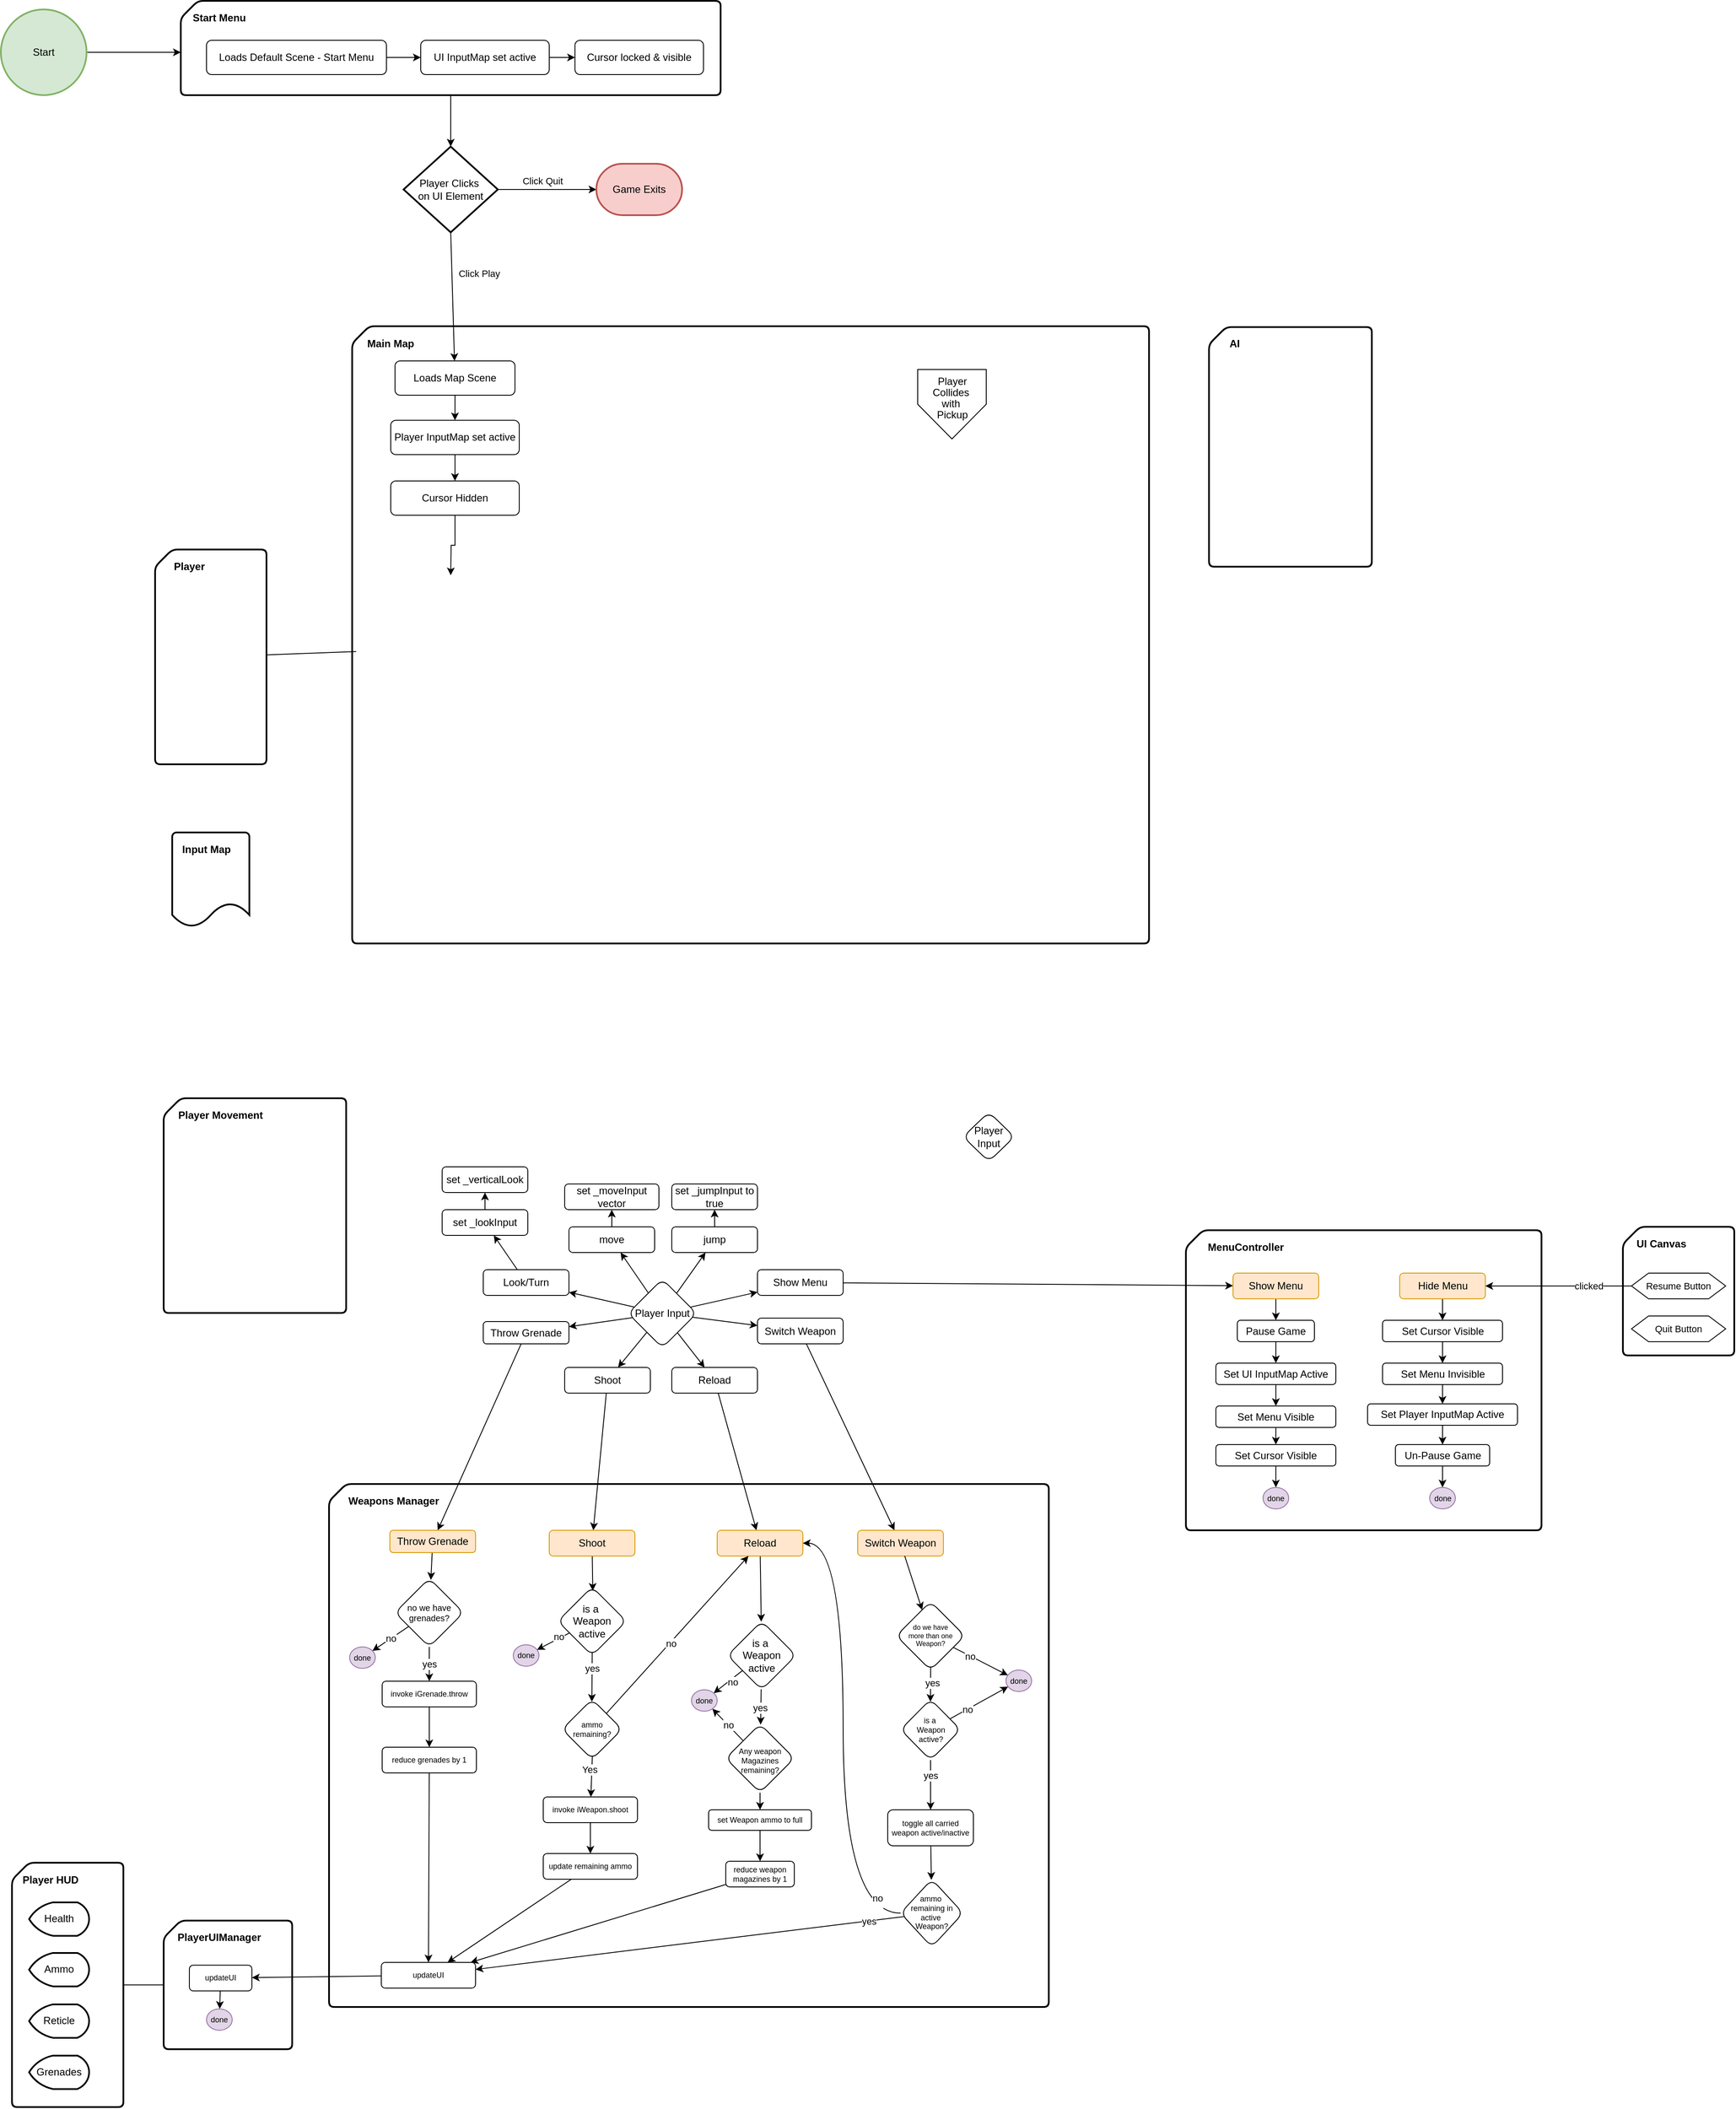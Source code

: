 <mxfile version="26.2.14">
  <diagram id="C5RBs43oDa-KdzZeNtuy" name="Page-1">
    <mxGraphModel dx="987" dy="662" grid="1" gridSize="10" guides="1" tooltips="1" connect="1" arrows="1" fold="1" page="1" pageScale="1" pageWidth="1654" pageHeight="1169" math="0" shadow="0">
      <root>
        <mxCell id="WIyWlLk6GJQsqaUBKTNV-0" />
        <mxCell id="WIyWlLk6GJQsqaUBKTNV-1" parent="WIyWlLk6GJQsqaUBKTNV-0" />
        <mxCell id="F7fUJA4CXwOD2tqX9iZF-243" value="" style="verticalLabelPosition=bottom;verticalAlign=top;html=1;shape=card;whiteSpace=wrap;size=20;arcSize=12;fontStyle=1;strokeWidth=2;rounded=1;shadow=0;" vertex="1" parent="WIyWlLk6GJQsqaUBKTNV-1">
          <mxGeometry x="1410" y="1484" width="415" height="350" as="geometry" />
        </mxCell>
        <mxCell id="F7fUJA4CXwOD2tqX9iZF-198" value="" style="verticalLabelPosition=bottom;verticalAlign=top;html=1;shape=card;whiteSpace=wrap;size=20;arcSize=12;fontStyle=1;strokeWidth=2;rounded=1;shadow=0;" vertex="1" parent="WIyWlLk6GJQsqaUBKTNV-1">
          <mxGeometry x="410" y="1780" width="840" height="610" as="geometry" />
        </mxCell>
        <mxCell id="F7fUJA4CXwOD2tqX9iZF-71" value="" style="strokeWidth=2;html=1;shape=mxgraph.flowchart.document2;whiteSpace=wrap;size=0.25;" vertex="1" parent="WIyWlLk6GJQsqaUBKTNV-1">
          <mxGeometry x="227" y="1020" width="90" height="110" as="geometry" />
        </mxCell>
        <mxCell id="F7fUJA4CXwOD2tqX9iZF-65" value="" style="verticalLabelPosition=bottom;verticalAlign=top;html=1;shape=card;whiteSpace=wrap;size=20;arcSize=12;fontStyle=1;strokeWidth=2;rounded=1;shadow=0;" vertex="1" parent="WIyWlLk6GJQsqaUBKTNV-1">
          <mxGeometry x="207" y="690" width="130" height="250.5" as="geometry" />
        </mxCell>
        <mxCell id="F7fUJA4CXwOD2tqX9iZF-63" value="" style="verticalLabelPosition=bottom;verticalAlign=top;html=1;shape=card;whiteSpace=wrap;size=20;arcSize=12;fontStyle=1;strokeWidth=2;rounded=1;shadow=0;" vertex="1" parent="WIyWlLk6GJQsqaUBKTNV-1">
          <mxGeometry x="237" y="50" width="630" height="110" as="geometry" />
        </mxCell>
        <mxCell id="F7fUJA4CXwOD2tqX9iZF-58" value="" style="verticalLabelPosition=bottom;verticalAlign=top;html=1;shape=card;whiteSpace=wrap;size=20;arcSize=12;fontStyle=1;strokeWidth=2;rounded=1;shadow=0;" vertex="1" parent="WIyWlLk6GJQsqaUBKTNV-1">
          <mxGeometry x="40" y="2221.69" width="130" height="285" as="geometry" />
        </mxCell>
        <mxCell id="F7fUJA4CXwOD2tqX9iZF-57" value="" style="verticalLabelPosition=bottom;verticalAlign=top;html=1;shape=card;whiteSpace=wrap;size=20;arcSize=12;strokeWidth=2;rounded=1;" vertex="1" parent="WIyWlLk6GJQsqaUBKTNV-1">
          <mxGeometry x="437" y="429.5" width="930" height="720" as="geometry" />
        </mxCell>
        <mxCell id="F7fUJA4CXwOD2tqX9iZF-1" style="rounded=0;orthogonalLoop=1;jettySize=auto;html=1;entryX=0;entryY=0;entryDx=0;entryDy=60;entryPerimeter=0;exitX=1;exitY=0.5;exitDx=0;exitDy=0;exitPerimeter=0;" edge="1" parent="WIyWlLk6GJQsqaUBKTNV-1" source="F7fUJA4CXwOD2tqX9iZF-0" target="F7fUJA4CXwOD2tqX9iZF-63">
          <mxGeometry relative="1" as="geometry">
            <mxPoint x="557" y="50" as="targetPoint" />
            <mxPoint x="127" y="110" as="sourcePoint" />
          </mxGeometry>
        </mxCell>
        <mxCell id="F7fUJA4CXwOD2tqX9iZF-0" value="Start" style="strokeWidth=2;html=1;shape=mxgraph.flowchart.start_2;whiteSpace=wrap;fillColor=#d5e8d4;strokeColor=#82b366;" vertex="1" parent="WIyWlLk6GJQsqaUBKTNV-1">
          <mxGeometry x="27" y="60" width="100" height="100" as="geometry" />
        </mxCell>
        <mxCell id="F7fUJA4CXwOD2tqX9iZF-7" style="rounded=0;orthogonalLoop=1;jettySize=auto;html=1;exitX=0.5;exitY=1;exitDx=0;exitDy=0;entryX=0.5;entryY=0;entryDx=0;entryDy=0;entryPerimeter=0;exitPerimeter=0;" edge="1" parent="WIyWlLk6GJQsqaUBKTNV-1" source="F7fUJA4CXwOD2tqX9iZF-63" target="F7fUJA4CXwOD2tqX9iZF-33">
          <mxGeometry relative="1" as="geometry">
            <mxPoint x="557" y="220" as="sourcePoint" />
          </mxGeometry>
        </mxCell>
        <mxCell id="F7fUJA4CXwOD2tqX9iZF-23" style="rounded=0;orthogonalLoop=1;jettySize=auto;html=1;exitX=1;exitY=0.5;exitDx=0;exitDy=0;exitPerimeter=0;" edge="1" parent="WIyWlLk6GJQsqaUBKTNV-1" source="F7fUJA4CXwOD2tqX9iZF-33" target="F7fUJA4CXwOD2tqX9iZF-9">
          <mxGeometry relative="1" as="geometry" />
        </mxCell>
        <mxCell id="F7fUJA4CXwOD2tqX9iZF-34" value="Click Quit" style="edgeLabel;html=1;align=center;verticalAlign=middle;resizable=0;points=[];" vertex="1" connectable="0" parent="F7fUJA4CXwOD2tqX9iZF-23">
          <mxGeometry x="-0.218" y="2" relative="1" as="geometry">
            <mxPoint x="7" y="-8" as="offset" />
          </mxGeometry>
        </mxCell>
        <mxCell id="F7fUJA4CXwOD2tqX9iZF-9" value="Game Exits" style="strokeWidth=2;html=1;shape=mxgraph.flowchart.terminator;whiteSpace=wrap;fillColor=#f8cecc;strokeColor=#b85450;" vertex="1" parent="WIyWlLk6GJQsqaUBKTNV-1">
          <mxGeometry x="722" y="240" width="100" height="60" as="geometry" />
        </mxCell>
        <mxCell id="F7fUJA4CXwOD2tqX9iZF-28" style="rounded=0;orthogonalLoop=1;jettySize=auto;html=1;" edge="1" parent="WIyWlLk6GJQsqaUBKTNV-1" source="F7fUJA4CXwOD2tqX9iZF-20" target="F7fUJA4CXwOD2tqX9iZF-21">
          <mxGeometry relative="1" as="geometry" />
        </mxCell>
        <mxCell id="F7fUJA4CXwOD2tqX9iZF-20" value="Loads Default Scene - Start Menu" style="rounded=1;whiteSpace=wrap;html=1;fontSize=12;glass=0;strokeWidth=1;shadow=0;" vertex="1" parent="WIyWlLk6GJQsqaUBKTNV-1">
          <mxGeometry x="267" y="96" width="210" height="40" as="geometry" />
        </mxCell>
        <mxCell id="F7fUJA4CXwOD2tqX9iZF-29" style="rounded=0;orthogonalLoop=1;jettySize=auto;html=1;" edge="1" parent="WIyWlLk6GJQsqaUBKTNV-1" source="F7fUJA4CXwOD2tqX9iZF-21" target="F7fUJA4CXwOD2tqX9iZF-22">
          <mxGeometry relative="1" as="geometry" />
        </mxCell>
        <mxCell id="F7fUJA4CXwOD2tqX9iZF-21" value="UI InputMap set active" style="rounded=1;whiteSpace=wrap;html=1;fontSize=12;glass=0;strokeWidth=1;shadow=0;" vertex="1" parent="WIyWlLk6GJQsqaUBKTNV-1">
          <mxGeometry x="517" y="96" width="150" height="40" as="geometry" />
        </mxCell>
        <mxCell id="F7fUJA4CXwOD2tqX9iZF-22" value="Cursor locked &amp;amp; visible" style="rounded=1;whiteSpace=wrap;html=1;fontSize=12;glass=0;strokeWidth=1;shadow=0;" vertex="1" parent="WIyWlLk6GJQsqaUBKTNV-1">
          <mxGeometry x="697" y="96" width="150" height="40" as="geometry" />
        </mxCell>
        <mxCell id="F7fUJA4CXwOD2tqX9iZF-27" style="rounded=0;orthogonalLoop=1;jettySize=auto;html=1;" edge="1" parent="WIyWlLk6GJQsqaUBKTNV-1" source="F7fUJA4CXwOD2tqX9iZF-24" target="F7fUJA4CXwOD2tqX9iZF-26">
          <mxGeometry relative="1" as="geometry" />
        </mxCell>
        <mxCell id="F7fUJA4CXwOD2tqX9iZF-24" value="Loads Map Scene" style="rounded=1;whiteSpace=wrap;html=1;fontSize=12;glass=0;strokeWidth=1;shadow=0;" vertex="1" parent="WIyWlLk6GJQsqaUBKTNV-1">
          <mxGeometry x="487" y="470" width="140" height="40" as="geometry" />
        </mxCell>
        <mxCell id="F7fUJA4CXwOD2tqX9iZF-30" style="edgeStyle=orthogonalEdgeStyle;rounded=0;orthogonalLoop=1;jettySize=auto;html=1;" edge="1" parent="WIyWlLk6GJQsqaUBKTNV-1" source="F7fUJA4CXwOD2tqX9iZF-26" target="F7fUJA4CXwOD2tqX9iZF-31">
          <mxGeometry relative="1" as="geometry">
            <mxPoint x="532" y="650" as="targetPoint" />
          </mxGeometry>
        </mxCell>
        <mxCell id="F7fUJA4CXwOD2tqX9iZF-26" value="Player InputMap set active" style="rounded=1;whiteSpace=wrap;html=1;fontSize=12;glass=0;strokeWidth=1;shadow=0;" vertex="1" parent="WIyWlLk6GJQsqaUBKTNV-1">
          <mxGeometry x="482" y="539.25" width="150" height="40" as="geometry" />
        </mxCell>
        <mxCell id="F7fUJA4CXwOD2tqX9iZF-76" value="" style="edgeStyle=orthogonalEdgeStyle;rounded=0;orthogonalLoop=1;jettySize=auto;html=1;" edge="1" parent="WIyWlLk6GJQsqaUBKTNV-1" source="F7fUJA4CXwOD2tqX9iZF-31">
          <mxGeometry relative="1" as="geometry">
            <mxPoint x="552.0" y="720" as="targetPoint" />
          </mxGeometry>
        </mxCell>
        <mxCell id="F7fUJA4CXwOD2tqX9iZF-31" value="Cursor Hidden" style="rounded=1;whiteSpace=wrap;html=1;fontSize=12;glass=0;strokeWidth=1;shadow=0;" vertex="1" parent="WIyWlLk6GJQsqaUBKTNV-1">
          <mxGeometry x="482" y="610" width="150" height="40" as="geometry" />
        </mxCell>
        <mxCell id="F7fUJA4CXwOD2tqX9iZF-36" style="rounded=0;orthogonalLoop=1;jettySize=auto;html=1;exitX=0.5;exitY=1;exitDx=0;exitDy=0;exitPerimeter=0;" edge="1" parent="WIyWlLk6GJQsqaUBKTNV-1" source="F7fUJA4CXwOD2tqX9iZF-33" target="F7fUJA4CXwOD2tqX9iZF-24">
          <mxGeometry relative="1" as="geometry" />
        </mxCell>
        <mxCell id="F7fUJA4CXwOD2tqX9iZF-37" value="Click Play" style="edgeLabel;html=1;align=center;verticalAlign=middle;resizable=0;points=[];" vertex="1" connectable="0" parent="F7fUJA4CXwOD2tqX9iZF-36">
          <mxGeometry x="-0.112" y="-1" relative="1" as="geometry">
            <mxPoint x="32" y="-19" as="offset" />
          </mxGeometry>
        </mxCell>
        <mxCell id="F7fUJA4CXwOD2tqX9iZF-33" value="&lt;div&gt;Player Clicks&amp;nbsp;&lt;/div&gt;&lt;div&gt;on UI Element&lt;/div&gt;" style="strokeWidth=2;html=1;shape=mxgraph.flowchart.decision;whiteSpace=wrap;" vertex="1" parent="WIyWlLk6GJQsqaUBKTNV-1">
          <mxGeometry x="497" y="220" width="110" height="100" as="geometry" />
        </mxCell>
        <mxCell id="F7fUJA4CXwOD2tqX9iZF-35" value="Start Menu" style="text;html=1;align=center;verticalAlign=middle;whiteSpace=wrap;rounded=0;fontStyle=1" vertex="1" parent="WIyWlLk6GJQsqaUBKTNV-1">
          <mxGeometry x="237" y="50" width="90" height="40" as="geometry" />
        </mxCell>
        <mxCell id="F7fUJA4CXwOD2tqX9iZF-39" value="Main Map" style="text;html=1;align=center;verticalAlign=middle;whiteSpace=wrap;rounded=0;fontStyle=1" vertex="1" parent="WIyWlLk6GJQsqaUBKTNV-1">
          <mxGeometry x="437" y="429.5" width="90" height="40" as="geometry" />
        </mxCell>
        <mxCell id="F7fUJA4CXwOD2tqX9iZF-48" value="Player&lt;div style=&quot;line-height: 110%;&quot;&gt;&lt;div&gt;Collides&amp;nbsp;&lt;/div&gt;&lt;div&gt;with&amp;nbsp;&lt;/div&gt;&lt;div&gt;Pickup&lt;/div&gt;&lt;/div&gt;" style="verticalLabelPosition=middle;verticalAlign=middle;html=1;shape=offPageConnector;rounded=0;size=0.5;align=center;horizontal=1;labelPosition=center;aspect=fixed;textShadow=0;spacingTop=-15;" vertex="1" parent="WIyWlLk6GJQsqaUBKTNV-1">
          <mxGeometry x="1097" y="480" width="80" height="81" as="geometry" />
        </mxCell>
        <mxCell id="F7fUJA4CXwOD2tqX9iZF-50" value="Player HUD" style="text;html=1;align=center;verticalAlign=middle;whiteSpace=wrap;rounded=0;fontStyle=1" vertex="1" parent="WIyWlLk6GJQsqaUBKTNV-1">
          <mxGeometry x="40" y="2221.69" width="90" height="40" as="geometry" />
        </mxCell>
        <mxCell id="F7fUJA4CXwOD2tqX9iZF-51" value="Health" style="strokeWidth=2;html=1;shape=mxgraph.flowchart.display;whiteSpace=wrap;" vertex="1" parent="WIyWlLk6GJQsqaUBKTNV-1">
          <mxGeometry x="60" y="2267.94" width="70" height="39" as="geometry" />
        </mxCell>
        <mxCell id="F7fUJA4CXwOD2tqX9iZF-52" value="Ammo" style="strokeWidth=2;html=1;shape=mxgraph.flowchart.display;whiteSpace=wrap;" vertex="1" parent="WIyWlLk6GJQsqaUBKTNV-1">
          <mxGeometry x="60" y="2326.94" width="70" height="39" as="geometry" />
        </mxCell>
        <mxCell id="F7fUJA4CXwOD2tqX9iZF-53" value="Reticle" style="strokeWidth=2;html=1;shape=mxgraph.flowchart.display;whiteSpace=wrap;" vertex="1" parent="WIyWlLk6GJQsqaUBKTNV-1">
          <mxGeometry x="60" y="2386.94" width="70" height="39" as="geometry" />
        </mxCell>
        <mxCell id="F7fUJA4CXwOD2tqX9iZF-55" value="Player" style="text;html=1;align=center;verticalAlign=middle;whiteSpace=wrap;rounded=0;fontStyle=1" vertex="1" parent="WIyWlLk6GJQsqaUBKTNV-1">
          <mxGeometry x="217" y="690" width="60" height="40" as="geometry" />
        </mxCell>
        <mxCell id="F7fUJA4CXwOD2tqX9iZF-66" style="rounded=0;orthogonalLoop=1;jettySize=auto;html=1;entryX=0.005;entryY=0.527;entryDx=0;entryDy=0;entryPerimeter=0;endArrow=none;startFill=0;" edge="1" parent="WIyWlLk6GJQsqaUBKTNV-1" source="F7fUJA4CXwOD2tqX9iZF-65" target="F7fUJA4CXwOD2tqX9iZF-57">
          <mxGeometry relative="1" as="geometry" />
        </mxCell>
        <mxCell id="F7fUJA4CXwOD2tqX9iZF-69" value="Input Map" style="text;html=1;align=center;verticalAlign=middle;whiteSpace=wrap;rounded=0;fontStyle=1" vertex="1" parent="WIyWlLk6GJQsqaUBKTNV-1">
          <mxGeometry x="237" y="1020" width="60" height="40" as="geometry" />
        </mxCell>
        <mxCell id="F7fUJA4CXwOD2tqX9iZF-72" value="" style="verticalLabelPosition=bottom;verticalAlign=top;html=1;shape=card;whiteSpace=wrap;size=20;arcSize=12;strokeWidth=2;rounded=1;" vertex="1" parent="WIyWlLk6GJQsqaUBKTNV-1">
          <mxGeometry x="1437" y="430.5" width="190" height="279.5" as="geometry" />
        </mxCell>
        <mxCell id="F7fUJA4CXwOD2tqX9iZF-73" value="AI" style="text;html=1;align=center;verticalAlign=middle;whiteSpace=wrap;rounded=0;fontStyle=1" vertex="1" parent="WIyWlLk6GJQsqaUBKTNV-1">
          <mxGeometry x="1437" y="430" width="60" height="40" as="geometry" />
        </mxCell>
        <mxCell id="F7fUJA4CXwOD2tqX9iZF-81" value="" style="rounded=0;orthogonalLoop=1;jettySize=auto;html=1;" edge="1" parent="WIyWlLk6GJQsqaUBKTNV-1" source="F7fUJA4CXwOD2tqX9iZF-83" target="F7fUJA4CXwOD2tqX9iZF-84">
          <mxGeometry relative="1" as="geometry" />
        </mxCell>
        <mxCell id="F7fUJA4CXwOD2tqX9iZF-82" value="" style="rounded=0;orthogonalLoop=1;jettySize=auto;html=1;" edge="1" parent="WIyWlLk6GJQsqaUBKTNV-1" source="F7fUJA4CXwOD2tqX9iZF-83" target="F7fUJA4CXwOD2tqX9iZF-85">
          <mxGeometry relative="1" as="geometry" />
        </mxCell>
        <mxCell id="F7fUJA4CXwOD2tqX9iZF-88" style="rounded=0;orthogonalLoop=1;jettySize=auto;html=1;" edge="1" parent="WIyWlLk6GJQsqaUBKTNV-1" source="F7fUJA4CXwOD2tqX9iZF-215" target="F7fUJA4CXwOD2tqX9iZF-87">
          <mxGeometry relative="1" as="geometry" />
        </mxCell>
        <mxCell id="F7fUJA4CXwOD2tqX9iZF-93" value="" style="rounded=0;orthogonalLoop=1;jettySize=auto;html=1;" edge="1" parent="WIyWlLk6GJQsqaUBKTNV-1" source="F7fUJA4CXwOD2tqX9iZF-216" target="F7fUJA4CXwOD2tqX9iZF-91">
          <mxGeometry relative="1" as="geometry" />
        </mxCell>
        <mxCell id="F7fUJA4CXwOD2tqX9iZF-94" style="rounded=0;orthogonalLoop=1;jettySize=auto;html=1;" edge="1" parent="WIyWlLk6GJQsqaUBKTNV-1" source="F7fUJA4CXwOD2tqX9iZF-217" target="F7fUJA4CXwOD2tqX9iZF-95">
          <mxGeometry relative="1" as="geometry">
            <mxPoint x="910" y="1760" as="targetPoint" />
          </mxGeometry>
        </mxCell>
        <mxCell id="F7fUJA4CXwOD2tqX9iZF-96" style="rounded=0;orthogonalLoop=1;jettySize=auto;html=1;" edge="1" parent="WIyWlLk6GJQsqaUBKTNV-1" source="F7fUJA4CXwOD2tqX9iZF-218" target="F7fUJA4CXwOD2tqX9iZF-97">
          <mxGeometry relative="1" as="geometry">
            <mxPoint x="990" y="1710" as="targetPoint" />
          </mxGeometry>
        </mxCell>
        <mxCell id="F7fUJA4CXwOD2tqX9iZF-99" value="" style="rounded=0;orthogonalLoop=1;jettySize=auto;html=1;" edge="1" parent="WIyWlLk6GJQsqaUBKTNV-1" source="F7fUJA4CXwOD2tqX9iZF-83" target="F7fUJA4CXwOD2tqX9iZF-98">
          <mxGeometry relative="1" as="geometry" />
        </mxCell>
        <mxCell id="F7fUJA4CXwOD2tqX9iZF-101" value="" style="rounded=0;orthogonalLoop=1;jettySize=auto;html=1;" edge="1" parent="WIyWlLk6GJQsqaUBKTNV-1" source="F7fUJA4CXwOD2tqX9iZF-83" target="F7fUJA4CXwOD2tqX9iZF-100">
          <mxGeometry relative="1" as="geometry" />
        </mxCell>
        <mxCell id="F7fUJA4CXwOD2tqX9iZF-219" style="edgeStyle=none;shape=connector;rounded=0;orthogonalLoop=1;jettySize=auto;html=1;strokeColor=default;align=center;verticalAlign=middle;fontFamily=Helvetica;fontSize=11;fontColor=default;labelBackgroundColor=default;endArrow=classic;" edge="1" parent="WIyWlLk6GJQsqaUBKTNV-1" source="F7fUJA4CXwOD2tqX9iZF-83" target="F7fUJA4CXwOD2tqX9iZF-218">
          <mxGeometry relative="1" as="geometry" />
        </mxCell>
        <mxCell id="F7fUJA4CXwOD2tqX9iZF-220" style="edgeStyle=none;shape=connector;rounded=0;orthogonalLoop=1;jettySize=auto;html=1;strokeColor=default;align=center;verticalAlign=middle;fontFamily=Helvetica;fontSize=11;fontColor=default;labelBackgroundColor=default;endArrow=classic;" edge="1" parent="WIyWlLk6GJQsqaUBKTNV-1" source="F7fUJA4CXwOD2tqX9iZF-83" target="F7fUJA4CXwOD2tqX9iZF-217">
          <mxGeometry relative="1" as="geometry" />
        </mxCell>
        <mxCell id="F7fUJA4CXwOD2tqX9iZF-221" style="edgeStyle=none;shape=connector;rounded=0;orthogonalLoop=1;jettySize=auto;html=1;strokeColor=default;align=center;verticalAlign=middle;fontFamily=Helvetica;fontSize=11;fontColor=default;labelBackgroundColor=default;endArrow=classic;" edge="1" parent="WIyWlLk6GJQsqaUBKTNV-1" source="F7fUJA4CXwOD2tqX9iZF-83" target="F7fUJA4CXwOD2tqX9iZF-216">
          <mxGeometry relative="1" as="geometry" />
        </mxCell>
        <mxCell id="F7fUJA4CXwOD2tqX9iZF-222" style="edgeStyle=none;shape=connector;rounded=0;orthogonalLoop=1;jettySize=auto;html=1;strokeColor=default;align=center;verticalAlign=middle;fontFamily=Helvetica;fontSize=11;fontColor=default;labelBackgroundColor=default;endArrow=classic;" edge="1" parent="WIyWlLk6GJQsqaUBKTNV-1" source="F7fUJA4CXwOD2tqX9iZF-83" target="F7fUJA4CXwOD2tqX9iZF-215">
          <mxGeometry relative="1" as="geometry" />
        </mxCell>
        <mxCell id="F7fUJA4CXwOD2tqX9iZF-83" value="Player Input" style="rhombus;whiteSpace=wrap;html=1;rounded=1;glass=0;strokeWidth=1;shadow=0;" vertex="1" parent="WIyWlLk6GJQsqaUBKTNV-1">
          <mxGeometry x="759" y="1541" width="80" height="80" as="geometry" />
        </mxCell>
        <mxCell id="F7fUJA4CXwOD2tqX9iZF-157" value="" style="edgeStyle=none;shape=connector;rounded=0;orthogonalLoop=1;jettySize=auto;html=1;strokeColor=default;align=center;verticalAlign=middle;fontFamily=Helvetica;fontSize=11;fontColor=default;labelBackgroundColor=default;endArrow=classic;" edge="1" parent="WIyWlLk6GJQsqaUBKTNV-1" source="F7fUJA4CXwOD2tqX9iZF-84" target="F7fUJA4CXwOD2tqX9iZF-156">
          <mxGeometry relative="1" as="geometry" />
        </mxCell>
        <mxCell id="F7fUJA4CXwOD2tqX9iZF-84" value="move" style="whiteSpace=wrap;html=1;rounded=1;glass=0;strokeWidth=1;shadow=0;" vertex="1" parent="WIyWlLk6GJQsqaUBKTNV-1">
          <mxGeometry x="690" y="1480" width="100" height="30" as="geometry" />
        </mxCell>
        <mxCell id="F7fUJA4CXwOD2tqX9iZF-160" value="" style="edgeStyle=none;shape=connector;rounded=0;orthogonalLoop=1;jettySize=auto;html=1;strokeColor=default;align=center;verticalAlign=middle;fontFamily=Helvetica;fontSize=11;fontColor=default;labelBackgroundColor=default;endArrow=classic;" edge="1" parent="WIyWlLk6GJQsqaUBKTNV-1" source="F7fUJA4CXwOD2tqX9iZF-85" target="F7fUJA4CXwOD2tqX9iZF-159">
          <mxGeometry relative="1" as="geometry" />
        </mxCell>
        <mxCell id="F7fUJA4CXwOD2tqX9iZF-85" value="jump" style="whiteSpace=wrap;html=1;rounded=1;glass=0;strokeWidth=1;shadow=0;" vertex="1" parent="WIyWlLk6GJQsqaUBKTNV-1">
          <mxGeometry x="810" y="1480" width="100" height="30" as="geometry" />
        </mxCell>
        <mxCell id="F7fUJA4CXwOD2tqX9iZF-87" value="Switch Weapon" style="whiteSpace=wrap;html=1;rounded=1;glass=0;strokeWidth=1;shadow=0;fillColor=#ffe6cc;strokeColor=#d79b00;" vertex="1" parent="WIyWlLk6GJQsqaUBKTNV-1">
          <mxGeometry x="1027" y="1834" width="100" height="30" as="geometry" />
        </mxCell>
        <mxCell id="F7fUJA4CXwOD2tqX9iZF-146" value="" style="edgeStyle=none;shape=connector;rounded=0;orthogonalLoop=1;jettySize=auto;html=1;strokeColor=default;align=center;verticalAlign=middle;fontFamily=Helvetica;fontSize=11;fontColor=default;labelBackgroundColor=default;endArrow=classic;" edge="1" parent="WIyWlLk6GJQsqaUBKTNV-1" source="F7fUJA4CXwOD2tqX9iZF-91" target="F7fUJA4CXwOD2tqX9iZF-147">
          <mxGeometry relative="1" as="geometry" />
        </mxCell>
        <mxCell id="F7fUJA4CXwOD2tqX9iZF-91" value="Reload" style="whiteSpace=wrap;html=1;rounded=1;glass=0;strokeWidth=1;shadow=0;fillColor=#ffe6cc;strokeColor=#d79b00;" vertex="1" parent="WIyWlLk6GJQsqaUBKTNV-1">
          <mxGeometry x="863" y="1834" width="100" height="30" as="geometry" />
        </mxCell>
        <mxCell id="F7fUJA4CXwOD2tqX9iZF-131" value="" style="edgeStyle=none;shape=connector;rounded=0;orthogonalLoop=1;jettySize=auto;html=1;strokeColor=default;align=center;verticalAlign=middle;fontFamily=Helvetica;fontSize=11;fontColor=default;labelBackgroundColor=default;endArrow=classic;entryX=0.51;entryY=0.057;entryDx=0;entryDy=0;entryPerimeter=0;" edge="1" parent="WIyWlLk6GJQsqaUBKTNV-1" source="F7fUJA4CXwOD2tqX9iZF-95" target="F7fUJA4CXwOD2tqX9iZF-132">
          <mxGeometry relative="1" as="geometry" />
        </mxCell>
        <mxCell id="F7fUJA4CXwOD2tqX9iZF-95" value="Shoot" style="whiteSpace=wrap;html=1;rounded=1;glass=0;strokeWidth=1;shadow=0;fillColor=#ffe6cc;strokeColor=#d79b00;" vertex="1" parent="WIyWlLk6GJQsqaUBKTNV-1">
          <mxGeometry x="667" y="1834" width="100" height="30" as="geometry" />
        </mxCell>
        <mxCell id="F7fUJA4CXwOD2tqX9iZF-208" style="edgeStyle=none;shape=connector;rounded=0;orthogonalLoop=1;jettySize=auto;html=1;strokeColor=default;align=center;verticalAlign=middle;fontFamily=Helvetica;fontSize=11;fontColor=default;labelBackgroundColor=default;endArrow=classic;" edge="1" parent="WIyWlLk6GJQsqaUBKTNV-1" source="F7fUJA4CXwOD2tqX9iZF-97" target="F7fUJA4CXwOD2tqX9iZF-205">
          <mxGeometry relative="1" as="geometry" />
        </mxCell>
        <mxCell id="F7fUJA4CXwOD2tqX9iZF-97" value="Throw Grenade" style="whiteSpace=wrap;html=1;rounded=1;glass=0;strokeWidth=1;shadow=0;fillColor=#ffe6cc;strokeColor=#d79b00;" vertex="1" parent="WIyWlLk6GJQsqaUBKTNV-1">
          <mxGeometry x="481" y="1834" width="100" height="26" as="geometry" />
        </mxCell>
        <mxCell id="F7fUJA4CXwOD2tqX9iZF-163" value="" style="edgeStyle=none;shape=connector;rounded=0;orthogonalLoop=1;jettySize=auto;html=1;strokeColor=default;align=center;verticalAlign=middle;fontFamily=Helvetica;fontSize=11;fontColor=default;labelBackgroundColor=default;endArrow=classic;" edge="1" parent="WIyWlLk6GJQsqaUBKTNV-1" source="F7fUJA4CXwOD2tqX9iZF-98" target="F7fUJA4CXwOD2tqX9iZF-162">
          <mxGeometry relative="1" as="geometry" />
        </mxCell>
        <mxCell id="F7fUJA4CXwOD2tqX9iZF-98" value="Look/Turn" style="whiteSpace=wrap;html=1;rounded=1;glass=0;strokeWidth=1;shadow=0;" vertex="1" parent="WIyWlLk6GJQsqaUBKTNV-1">
          <mxGeometry x="590" y="1530" width="100" height="30" as="geometry" />
        </mxCell>
        <mxCell id="F7fUJA4CXwOD2tqX9iZF-106" value="" style="edgeStyle=none;shape=connector;rounded=0;orthogonalLoop=1;jettySize=auto;html=1;strokeColor=default;align=center;verticalAlign=middle;fontFamily=Helvetica;fontSize=11;fontColor=default;labelBackgroundColor=default;endArrow=classic;" edge="1" parent="WIyWlLk6GJQsqaUBKTNV-1" source="F7fUJA4CXwOD2tqX9iZF-250" target="F7fUJA4CXwOD2tqX9iZF-105">
          <mxGeometry relative="1" as="geometry" />
        </mxCell>
        <mxCell id="F7fUJA4CXwOD2tqX9iZF-259" style="edgeStyle=none;shape=connector;rounded=0;orthogonalLoop=1;jettySize=auto;html=1;strokeColor=default;align=center;verticalAlign=middle;fontFamily=Helvetica;fontSize=11;fontColor=default;labelBackgroundColor=default;endArrow=classic;" edge="1" parent="WIyWlLk6GJQsqaUBKTNV-1" source="F7fUJA4CXwOD2tqX9iZF-100" target="F7fUJA4CXwOD2tqX9iZF-250">
          <mxGeometry relative="1" as="geometry">
            <mxPoint x="1180" y="1530" as="targetPoint" />
          </mxGeometry>
        </mxCell>
        <mxCell id="F7fUJA4CXwOD2tqX9iZF-100" value="Show Menu" style="whiteSpace=wrap;html=1;rounded=1;glass=0;strokeWidth=1;shadow=0;" vertex="1" parent="WIyWlLk6GJQsqaUBKTNV-1">
          <mxGeometry x="910" y="1530" width="100" height="30" as="geometry" />
        </mxCell>
        <mxCell id="F7fUJA4CXwOD2tqX9iZF-108" value="" style="edgeStyle=none;shape=connector;rounded=0;orthogonalLoop=1;jettySize=auto;html=1;strokeColor=default;align=center;verticalAlign=middle;fontFamily=Helvetica;fontSize=11;fontColor=default;labelBackgroundColor=default;endArrow=classic;" edge="1" parent="WIyWlLk6GJQsqaUBKTNV-1" source="F7fUJA4CXwOD2tqX9iZF-105" target="F7fUJA4CXwOD2tqX9iZF-107">
          <mxGeometry relative="1" as="geometry" />
        </mxCell>
        <mxCell id="F7fUJA4CXwOD2tqX9iZF-105" value="Pause Game" style="whiteSpace=wrap;html=1;rounded=1;glass=0;strokeWidth=1;shadow=0;" vertex="1" parent="WIyWlLk6GJQsqaUBKTNV-1">
          <mxGeometry x="1470" y="1589" width="90" height="25" as="geometry" />
        </mxCell>
        <mxCell id="F7fUJA4CXwOD2tqX9iZF-107" value="Set UI InputMap Active" style="whiteSpace=wrap;html=1;rounded=1;glass=0;strokeWidth=1;shadow=0;" vertex="1" parent="WIyWlLk6GJQsqaUBKTNV-1">
          <mxGeometry x="1445" y="1639" width="140" height="25" as="geometry" />
        </mxCell>
        <mxCell id="F7fUJA4CXwOD2tqX9iZF-112" value="" style="edgeStyle=none;shape=connector;rounded=0;orthogonalLoop=1;jettySize=auto;html=1;strokeColor=default;align=center;verticalAlign=middle;fontFamily=Helvetica;fontSize=11;fontColor=default;labelBackgroundColor=default;endArrow=classic;" edge="1" parent="WIyWlLk6GJQsqaUBKTNV-1" source="F7fUJA4CXwOD2tqX9iZF-109" target="F7fUJA4CXwOD2tqX9iZF-111">
          <mxGeometry relative="1" as="geometry" />
        </mxCell>
        <mxCell id="F7fUJA4CXwOD2tqX9iZF-109" value="Set Menu Visible" style="whiteSpace=wrap;html=1;rounded=1;glass=0;strokeWidth=1;shadow=0;" vertex="1" parent="WIyWlLk6GJQsqaUBKTNV-1">
          <mxGeometry x="1445" y="1689" width="140" height="25" as="geometry" />
        </mxCell>
        <mxCell id="F7fUJA4CXwOD2tqX9iZF-255" style="edgeStyle=none;shape=connector;rounded=0;orthogonalLoop=1;jettySize=auto;html=1;strokeColor=default;align=center;verticalAlign=middle;fontFamily=Helvetica;fontSize=11;fontColor=default;labelBackgroundColor=default;endArrow=classic;" edge="1" parent="WIyWlLk6GJQsqaUBKTNV-1" source="F7fUJA4CXwOD2tqX9iZF-111" target="F7fUJA4CXwOD2tqX9iZF-254">
          <mxGeometry relative="1" as="geometry" />
        </mxCell>
        <mxCell id="F7fUJA4CXwOD2tqX9iZF-111" value="Set Cursor Visible" style="whiteSpace=wrap;html=1;rounded=1;glass=0;strokeWidth=1;shadow=0;" vertex="1" parent="WIyWlLk6GJQsqaUBKTNV-1">
          <mxGeometry x="1445" y="1734" width="140" height="25" as="geometry" />
        </mxCell>
        <mxCell id="F7fUJA4CXwOD2tqX9iZF-113" value="Player Input" style="rhombus;whiteSpace=wrap;html=1;rounded=1;glass=0;strokeWidth=1;shadow=0;" vertex="1" parent="WIyWlLk6GJQsqaUBKTNV-1">
          <mxGeometry x="1150" y="1346.25" width="60" height="57.5" as="geometry" />
        </mxCell>
        <mxCell id="F7fUJA4CXwOD2tqX9iZF-197" style="edgeStyle=none;shape=connector;rounded=0;orthogonalLoop=1;jettySize=auto;html=1;strokeColor=default;align=center;verticalAlign=middle;fontFamily=Helvetica;fontSize=11;fontColor=default;labelBackgroundColor=default;endArrow=classic;" edge="1" parent="WIyWlLk6GJQsqaUBKTNV-1" source="F7fUJA4CXwOD2tqX9iZF-120" target="F7fUJA4CXwOD2tqX9iZF-196">
          <mxGeometry relative="1" as="geometry" />
        </mxCell>
        <mxCell id="F7fUJA4CXwOD2tqX9iZF-120" value="Un-Pause Game" style="whiteSpace=wrap;html=1;rounded=1;glass=0;strokeWidth=1;shadow=0;" vertex="1" parent="WIyWlLk6GJQsqaUBKTNV-1">
          <mxGeometry x="1654.5" y="1734" width="110" height="25" as="geometry" />
        </mxCell>
        <mxCell id="F7fUJA4CXwOD2tqX9iZF-126" style="edgeStyle=none;shape=connector;rounded=0;orthogonalLoop=1;jettySize=auto;html=1;strokeColor=default;align=center;verticalAlign=middle;fontFamily=Helvetica;fontSize=11;fontColor=default;labelBackgroundColor=default;endArrow=classic;" edge="1" parent="WIyWlLk6GJQsqaUBKTNV-1" source="F7fUJA4CXwOD2tqX9iZF-121" target="F7fUJA4CXwOD2tqX9iZF-120">
          <mxGeometry relative="1" as="geometry" />
        </mxCell>
        <mxCell id="F7fUJA4CXwOD2tqX9iZF-121" value="Set Player InputMap Active" style="whiteSpace=wrap;html=1;rounded=1;glass=0;strokeWidth=1;shadow=0;" vertex="1" parent="WIyWlLk6GJQsqaUBKTNV-1">
          <mxGeometry x="1622" y="1686.5" width="175" height="25" as="geometry" />
        </mxCell>
        <mxCell id="F7fUJA4CXwOD2tqX9iZF-122" value="Set Menu Invisible" style="whiteSpace=wrap;html=1;rounded=1;glass=0;strokeWidth=1;shadow=0;" vertex="1" parent="WIyWlLk6GJQsqaUBKTNV-1">
          <mxGeometry x="1639.5" y="1639" width="140" height="25" as="geometry" />
        </mxCell>
        <mxCell id="F7fUJA4CXwOD2tqX9iZF-124" style="edgeStyle=none;shape=connector;rounded=0;orthogonalLoop=1;jettySize=auto;html=1;entryX=0.5;entryY=0;entryDx=0;entryDy=0;strokeColor=default;align=center;verticalAlign=middle;fontFamily=Helvetica;fontSize=11;fontColor=default;labelBackgroundColor=default;endArrow=classic;" edge="1" parent="WIyWlLk6GJQsqaUBKTNV-1" source="F7fUJA4CXwOD2tqX9iZF-123" target="F7fUJA4CXwOD2tqX9iZF-122">
          <mxGeometry relative="1" as="geometry" />
        </mxCell>
        <mxCell id="F7fUJA4CXwOD2tqX9iZF-123" value="Set Cursor Visible" style="whiteSpace=wrap;html=1;rounded=1;glass=0;strokeWidth=1;shadow=0;" vertex="1" parent="WIyWlLk6GJQsqaUBKTNV-1">
          <mxGeometry x="1639.5" y="1589" width="140" height="25" as="geometry" />
        </mxCell>
        <mxCell id="F7fUJA4CXwOD2tqX9iZF-125" style="edgeStyle=none;shape=connector;rounded=0;orthogonalLoop=1;jettySize=auto;html=1;strokeColor=default;align=center;verticalAlign=middle;fontFamily=Helvetica;fontSize=11;fontColor=default;labelBackgroundColor=default;endArrow=classic;" edge="1" parent="WIyWlLk6GJQsqaUBKTNV-1" source="F7fUJA4CXwOD2tqX9iZF-122" target="F7fUJA4CXwOD2tqX9iZF-121">
          <mxGeometry relative="1" as="geometry" />
        </mxCell>
        <mxCell id="F7fUJA4CXwOD2tqX9iZF-133" value="" style="edgeStyle=none;shape=connector;rounded=0;orthogonalLoop=1;jettySize=auto;html=1;strokeColor=default;align=center;verticalAlign=middle;fontFamily=Helvetica;fontSize=11;fontColor=default;labelBackgroundColor=default;endArrow=classic;exitX=0.505;exitY=0.934;exitDx=0;exitDy=0;exitPerimeter=0;" edge="1" parent="WIyWlLk6GJQsqaUBKTNV-1" source="F7fUJA4CXwOD2tqX9iZF-136" target="F7fUJA4CXwOD2tqX9iZF-130">
          <mxGeometry relative="1" as="geometry" />
        </mxCell>
        <mxCell id="F7fUJA4CXwOD2tqX9iZF-134" value="Yes" style="edgeLabel;html=1;align=center;verticalAlign=middle;resizable=0;points=[];fontFamily=Helvetica;fontSize=11;fontColor=default;labelBackgroundColor=default;" vertex="1" connectable="0" parent="F7fUJA4CXwOD2tqX9iZF-133">
          <mxGeometry x="-0.34" y="-3" relative="1" as="geometry">
            <mxPoint as="offset" />
          </mxGeometry>
        </mxCell>
        <mxCell id="F7fUJA4CXwOD2tqX9iZF-186" style="shape=connector;rounded=0;orthogonalLoop=1;jettySize=auto;html=1;strokeColor=default;align=center;verticalAlign=middle;fontFamily=Helvetica;fontSize=11;fontColor=default;labelBackgroundColor=default;endArrow=classic;" edge="1" parent="WIyWlLk6GJQsqaUBKTNV-1" source="F7fUJA4CXwOD2tqX9iZF-203" target="F7fUJA4CXwOD2tqX9iZF-238">
          <mxGeometry relative="1" as="geometry" />
        </mxCell>
        <mxCell id="F7fUJA4CXwOD2tqX9iZF-204" value="" style="edgeStyle=none;shape=connector;rounded=0;orthogonalLoop=1;jettySize=auto;html=1;strokeColor=default;align=center;verticalAlign=middle;fontFamily=Helvetica;fontSize=11;fontColor=default;labelBackgroundColor=default;endArrow=classic;" edge="1" parent="WIyWlLk6GJQsqaUBKTNV-1" source="F7fUJA4CXwOD2tqX9iZF-130" target="F7fUJA4CXwOD2tqX9iZF-203">
          <mxGeometry relative="1" as="geometry" />
        </mxCell>
        <mxCell id="F7fUJA4CXwOD2tqX9iZF-130" value="invoke iWeapon.shoot" style="whiteSpace=wrap;html=1;rounded=1;glass=0;strokeWidth=1;shadow=0;fontSize=9;" vertex="1" parent="WIyWlLk6GJQsqaUBKTNV-1">
          <mxGeometry x="660" y="2145.06" width="110" height="30" as="geometry" />
        </mxCell>
        <mxCell id="F7fUJA4CXwOD2tqX9iZF-137" value="" style="edgeStyle=none;shape=connector;rounded=0;orthogonalLoop=1;jettySize=auto;html=1;strokeColor=default;align=center;verticalAlign=middle;fontFamily=Helvetica;fontSize=11;fontColor=default;labelBackgroundColor=default;endArrow=classic;exitX=0.502;exitY=0.95;exitDx=0;exitDy=0;exitPerimeter=0;entryX=0.496;entryY=0.042;entryDx=0;entryDy=0;entryPerimeter=0;" edge="1" parent="WIyWlLk6GJQsqaUBKTNV-1" source="F7fUJA4CXwOD2tqX9iZF-132" target="F7fUJA4CXwOD2tqX9iZF-136">
          <mxGeometry relative="1" as="geometry" />
        </mxCell>
        <mxCell id="F7fUJA4CXwOD2tqX9iZF-142" value="yes" style="edgeLabel;html=1;align=center;verticalAlign=middle;resizable=0;points=[];fontFamily=Helvetica;fontSize=11;fontColor=default;labelBackgroundColor=default;" vertex="1" connectable="0" parent="F7fUJA4CXwOD2tqX9iZF-137">
          <mxGeometry x="-0.348" relative="1" as="geometry">
            <mxPoint as="offset" />
          </mxGeometry>
        </mxCell>
        <mxCell id="F7fUJA4CXwOD2tqX9iZF-132" value="&lt;div&gt;is a&amp;nbsp;&lt;/div&gt;&lt;div&gt;Weapon active&lt;/div&gt;" style="rhombus;whiteSpace=wrap;html=1;rounded=1;glass=0;strokeWidth=1;shadow=0;spacingTop=0;" vertex="1" parent="WIyWlLk6GJQsqaUBKTNV-1">
          <mxGeometry x="677" y="1900" width="80" height="80" as="geometry" />
        </mxCell>
        <mxCell id="F7fUJA4CXwOD2tqX9iZF-139" value="" style="shape=connector;rounded=0;orthogonalLoop=1;jettySize=auto;html=1;strokeColor=default;align=center;verticalAlign=middle;fontFamily=Helvetica;fontSize=11;fontColor=default;labelBackgroundColor=default;endArrow=classic;" edge="1" parent="WIyWlLk6GJQsqaUBKTNV-1" source="F7fUJA4CXwOD2tqX9iZF-136" target="F7fUJA4CXwOD2tqX9iZF-91">
          <mxGeometry relative="1" as="geometry">
            <mxPoint x="597" y="2174" as="sourcePoint" />
            <mxPoint x="447" y="2214" as="targetPoint" />
          </mxGeometry>
        </mxCell>
        <mxCell id="F7fUJA4CXwOD2tqX9iZF-140" value="no" style="edgeLabel;html=1;align=center;verticalAlign=middle;resizable=0;points=[];fontFamily=Helvetica;fontSize=11;fontColor=default;labelBackgroundColor=default;" vertex="1" connectable="0" parent="F7fUJA4CXwOD2tqX9iZF-139">
          <mxGeometry x="-0.103" y="-1" relative="1" as="geometry">
            <mxPoint as="offset" />
          </mxGeometry>
        </mxCell>
        <mxCell id="F7fUJA4CXwOD2tqX9iZF-136" value="ammo remaining?" style="rhombus;whiteSpace=wrap;html=1;rounded=1;glass=0;strokeWidth=1;shadow=0;spacingTop=0;fontSize=9;" vertex="1" parent="WIyWlLk6GJQsqaUBKTNV-1">
          <mxGeometry x="682" y="2031.06" width="70" height="70" as="geometry" />
        </mxCell>
        <mxCell id="F7fUJA4CXwOD2tqX9iZF-152" value="" style="edgeStyle=none;shape=connector;rounded=0;orthogonalLoop=1;jettySize=auto;html=1;strokeColor=default;align=center;verticalAlign=middle;fontFamily=Helvetica;fontSize=11;fontColor=default;labelBackgroundColor=default;endArrow=classic;" edge="1" parent="WIyWlLk6GJQsqaUBKTNV-1" source="F7fUJA4CXwOD2tqX9iZF-145" target="F7fUJA4CXwOD2tqX9iZF-151">
          <mxGeometry relative="1" as="geometry" />
        </mxCell>
        <mxCell id="F7fUJA4CXwOD2tqX9iZF-247" value="no" style="edgeStyle=none;shape=connector;rounded=0;orthogonalLoop=1;jettySize=auto;html=1;strokeColor=default;align=center;verticalAlign=middle;fontFamily=Helvetica;fontSize=11;fontColor=default;labelBackgroundColor=default;endArrow=classic;" edge="1" parent="WIyWlLk6GJQsqaUBKTNV-1" source="F7fUJA4CXwOD2tqX9iZF-145" target="F7fUJA4CXwOD2tqX9iZF-181">
          <mxGeometry x="-0.012" relative="1" as="geometry">
            <mxPoint as="offset" />
          </mxGeometry>
        </mxCell>
        <mxCell id="F7fUJA4CXwOD2tqX9iZF-145" value="Any weapon Magazines remaining?" style="rhombus;whiteSpace=wrap;html=1;rounded=1;glass=0;strokeWidth=1;shadow=0;fontSize=9;spacingTop=6;" vertex="1" parent="WIyWlLk6GJQsqaUBKTNV-1">
          <mxGeometry x="873" y="2059.94" width="80" height="80" as="geometry" />
        </mxCell>
        <mxCell id="F7fUJA4CXwOD2tqX9iZF-200" style="shape=connector;rounded=0;orthogonalLoop=1;jettySize=auto;html=1;strokeColor=default;align=center;verticalAlign=middle;fontFamily=Helvetica;fontSize=11;fontColor=default;labelBackgroundColor=default;endArrow=classic;" edge="1" parent="WIyWlLk6GJQsqaUBKTNV-1" source="F7fUJA4CXwOD2tqX9iZF-147" target="F7fUJA4CXwOD2tqX9iZF-181">
          <mxGeometry relative="1" as="geometry" />
        </mxCell>
        <mxCell id="F7fUJA4CXwOD2tqX9iZF-201" value="no" style="edgeLabel;html=1;align=center;verticalAlign=middle;resizable=0;points=[];fontFamily=Helvetica;fontSize=11;fontColor=default;labelBackgroundColor=default;" vertex="1" connectable="0" parent="F7fUJA4CXwOD2tqX9iZF-200">
          <mxGeometry x="-0.565" y="2" relative="1" as="geometry">
            <mxPoint x="21" y="-13" as="offset" />
          </mxGeometry>
        </mxCell>
        <mxCell id="F7fUJA4CXwOD2tqX9iZF-246" value="no" style="edgeLabel;html=1;align=center;verticalAlign=middle;resizable=0;points=[];fontFamily=Helvetica;fontSize=11;fontColor=default;labelBackgroundColor=default;" vertex="1" connectable="0" parent="F7fUJA4CXwOD2tqX9iZF-200">
          <mxGeometry x="-0.215" y="3" relative="1" as="geometry">
            <mxPoint as="offset" />
          </mxGeometry>
        </mxCell>
        <mxCell id="F7fUJA4CXwOD2tqX9iZF-147" value="&lt;div&gt;is a&amp;nbsp;&lt;/div&gt;&lt;div&gt;Weapon active&lt;/div&gt;" style="rhombus;whiteSpace=wrap;html=1;rounded=1;glass=0;strokeWidth=1;shadow=0;spacingTop=0;" vertex="1" parent="WIyWlLk6GJQsqaUBKTNV-1">
          <mxGeometry x="875" y="1940" width="80" height="80" as="geometry" />
        </mxCell>
        <mxCell id="F7fUJA4CXwOD2tqX9iZF-148" style="edgeStyle=none;shape=connector;rounded=0;orthogonalLoop=1;jettySize=auto;html=1;strokeColor=default;align=center;verticalAlign=middle;fontFamily=Helvetica;fontSize=11;fontColor=default;labelBackgroundColor=default;endArrow=classic;" edge="1" parent="WIyWlLk6GJQsqaUBKTNV-1" source="F7fUJA4CXwOD2tqX9iZF-147" target="F7fUJA4CXwOD2tqX9iZF-145">
          <mxGeometry relative="1" as="geometry">
            <mxPoint x="933" y="2243.94" as="targetPoint" />
          </mxGeometry>
        </mxCell>
        <mxCell id="F7fUJA4CXwOD2tqX9iZF-149" value="yes" style="edgeLabel;html=1;align=center;verticalAlign=middle;resizable=0;points=[];fontFamily=Helvetica;fontSize=11;fontColor=default;labelBackgroundColor=default;" vertex="1" connectable="0" parent="F7fUJA4CXwOD2tqX9iZF-148">
          <mxGeometry x="0.458" relative="1" as="geometry">
            <mxPoint x="-1" y="-9" as="offset" />
          </mxGeometry>
        </mxCell>
        <mxCell id="F7fUJA4CXwOD2tqX9iZF-154" value="" style="edgeStyle=none;shape=connector;rounded=0;orthogonalLoop=1;jettySize=auto;html=1;strokeColor=default;align=center;verticalAlign=middle;fontFamily=Helvetica;fontSize=11;fontColor=default;labelBackgroundColor=default;endArrow=classic;" edge="1" parent="WIyWlLk6GJQsqaUBKTNV-1" source="F7fUJA4CXwOD2tqX9iZF-151" target="F7fUJA4CXwOD2tqX9iZF-153">
          <mxGeometry relative="1" as="geometry" />
        </mxCell>
        <mxCell id="F7fUJA4CXwOD2tqX9iZF-151" value="set Weapon ammo to full" style="whiteSpace=wrap;html=1;fontSize=9;rounded=1;glass=0;strokeWidth=1;shadow=0;spacingTop=0;" vertex="1" parent="WIyWlLk6GJQsqaUBKTNV-1">
          <mxGeometry x="853" y="2159.94" width="120" height="24" as="geometry" />
        </mxCell>
        <mxCell id="F7fUJA4CXwOD2tqX9iZF-182" value="" style="shape=connector;rounded=0;orthogonalLoop=1;jettySize=auto;html=1;strokeColor=default;align=center;verticalAlign=middle;fontFamily=Helvetica;fontSize=11;fontColor=default;labelBackgroundColor=default;endArrow=classic;" edge="1" parent="WIyWlLk6GJQsqaUBKTNV-1" source="F7fUJA4CXwOD2tqX9iZF-153" target="F7fUJA4CXwOD2tqX9iZF-238">
          <mxGeometry relative="1" as="geometry" />
        </mxCell>
        <mxCell id="F7fUJA4CXwOD2tqX9iZF-153" value="reduce weapon magazines by 1" style="whiteSpace=wrap;html=1;fontSize=9;rounded=1;glass=0;strokeWidth=1;shadow=0;spacingTop=0;" vertex="1" parent="WIyWlLk6GJQsqaUBKTNV-1">
          <mxGeometry x="873" y="2219.94" width="80" height="30" as="geometry" />
        </mxCell>
        <mxCell id="F7fUJA4CXwOD2tqX9iZF-156" value="set _moveInput vector" style="whiteSpace=wrap;html=1;rounded=1;glass=0;strokeWidth=1;shadow=0;" vertex="1" parent="WIyWlLk6GJQsqaUBKTNV-1">
          <mxGeometry x="685" y="1430" width="110" height="30" as="geometry" />
        </mxCell>
        <mxCell id="F7fUJA4CXwOD2tqX9iZF-159" value="set _jumpInput to true" style="whiteSpace=wrap;html=1;rounded=1;glass=0;strokeWidth=1;shadow=0;" vertex="1" parent="WIyWlLk6GJQsqaUBKTNV-1">
          <mxGeometry x="810" y="1430" width="100" height="30" as="geometry" />
        </mxCell>
        <mxCell id="F7fUJA4CXwOD2tqX9iZF-166" value="" style="edgeStyle=none;shape=connector;rounded=0;orthogonalLoop=1;jettySize=auto;html=1;strokeColor=default;align=center;verticalAlign=middle;fontFamily=Helvetica;fontSize=11;fontColor=default;labelBackgroundColor=default;endArrow=classic;" edge="1" parent="WIyWlLk6GJQsqaUBKTNV-1" source="F7fUJA4CXwOD2tqX9iZF-162" target="F7fUJA4CXwOD2tqX9iZF-165">
          <mxGeometry relative="1" as="geometry" />
        </mxCell>
        <mxCell id="F7fUJA4CXwOD2tqX9iZF-162" value="set _lookInput" style="whiteSpace=wrap;html=1;rounded=1;glass=0;strokeWidth=1;shadow=0;" vertex="1" parent="WIyWlLk6GJQsqaUBKTNV-1">
          <mxGeometry x="542" y="1460" width="100" height="30" as="geometry" />
        </mxCell>
        <mxCell id="F7fUJA4CXwOD2tqX9iZF-165" value="set _verticalLook" style="whiteSpace=wrap;html=1;rounded=1;glass=0;strokeWidth=1;shadow=0;" vertex="1" parent="WIyWlLk6GJQsqaUBKTNV-1">
          <mxGeometry x="542" y="1410" width="100" height="30" as="geometry" />
        </mxCell>
        <mxCell id="F7fUJA4CXwOD2tqX9iZF-175" value="" style="edgeStyle=none;shape=connector;rounded=0;orthogonalLoop=1;jettySize=auto;html=1;strokeColor=default;align=center;verticalAlign=middle;fontFamily=Helvetica;fontSize=11;fontColor=default;labelBackgroundColor=default;endArrow=classic;" edge="1" parent="WIyWlLk6GJQsqaUBKTNV-1" source="F7fUJA4CXwOD2tqX9iZF-167" target="F7fUJA4CXwOD2tqX9iZF-176">
          <mxGeometry relative="1" as="geometry">
            <mxPoint x="1112" y="2211.06" as="targetPoint" />
          </mxGeometry>
        </mxCell>
        <mxCell id="F7fUJA4CXwOD2tqX9iZF-180" value="yes" style="edgeLabel;html=1;align=center;verticalAlign=middle;resizable=0;points=[];fontFamily=Helvetica;fontSize=11;fontColor=default;labelBackgroundColor=default;" vertex="1" connectable="0" parent="F7fUJA4CXwOD2tqX9iZF-175">
          <mxGeometry x="-0.403" relative="1" as="geometry">
            <mxPoint as="offset" />
          </mxGeometry>
        </mxCell>
        <mxCell id="F7fUJA4CXwOD2tqX9iZF-167" value="&lt;div&gt;is a&amp;nbsp;&lt;/div&gt;&lt;div&gt;Weapon active?&lt;/div&gt;" style="rhombus;whiteSpace=wrap;html=1;rounded=1;glass=0;strokeWidth=1;shadow=0;spacingTop=0;fontSize=9;spacingLeft=7;spacingRight=6;" vertex="1" parent="WIyWlLk6GJQsqaUBKTNV-1">
          <mxGeometry x="1077" y="2031.06" width="70" height="70.94" as="geometry" />
        </mxCell>
        <mxCell id="F7fUJA4CXwOD2tqX9iZF-168" value="do we have more than one Weapon?" style="rhombus;whiteSpace=wrap;html=1;rounded=1;glass=0;strokeWidth=1;shadow=0;spacingTop=0;fontSize=8;verticalAlign=middle;spacingRight=9;spacingLeft=9;" vertex="1" parent="WIyWlLk6GJQsqaUBKTNV-1">
          <mxGeometry x="1072" y="1917.06" width="80" height="80" as="geometry" />
        </mxCell>
        <mxCell id="F7fUJA4CXwOD2tqX9iZF-169" style="edgeStyle=none;shape=connector;rounded=0;orthogonalLoop=1;jettySize=auto;html=1;strokeColor=default;align=center;verticalAlign=middle;fontFamily=Helvetica;fontSize=11;fontColor=default;labelBackgroundColor=default;endArrow=classic;" edge="1" parent="WIyWlLk6GJQsqaUBKTNV-1" source="F7fUJA4CXwOD2tqX9iZF-87" target="F7fUJA4CXwOD2tqX9iZF-168">
          <mxGeometry relative="1" as="geometry" />
        </mxCell>
        <mxCell id="F7fUJA4CXwOD2tqX9iZF-170" style="edgeStyle=none;shape=connector;rounded=0;orthogonalLoop=1;jettySize=auto;html=1;strokeColor=default;align=center;verticalAlign=middle;fontFamily=Helvetica;fontSize=11;fontColor=default;labelBackgroundColor=default;endArrow=classic;entryX=0.498;entryY=0.042;entryDx=0;entryDy=0;entryPerimeter=0;exitX=0.502;exitY=0.949;exitDx=0;exitDy=0;exitPerimeter=0;" edge="1" parent="WIyWlLk6GJQsqaUBKTNV-1" source="F7fUJA4CXwOD2tqX9iZF-168" target="F7fUJA4CXwOD2tqX9iZF-167">
          <mxGeometry relative="1" as="geometry">
            <mxPoint x="1092" y="2041.06" as="targetPoint" />
          </mxGeometry>
        </mxCell>
        <mxCell id="F7fUJA4CXwOD2tqX9iZF-171" value="yes" style="edgeLabel;html=1;align=center;verticalAlign=middle;resizable=0;points=[];fontFamily=Helvetica;fontSize=11;fontColor=default;labelBackgroundColor=default;" vertex="1" connectable="0" parent="F7fUJA4CXwOD2tqX9iZF-170">
          <mxGeometry x="-0.064" y="2" relative="1" as="geometry">
            <mxPoint as="offset" />
          </mxGeometry>
        </mxCell>
        <mxCell id="F7fUJA4CXwOD2tqX9iZF-178" style="edgeStyle=orthogonalEdgeStyle;shape=connector;rounded=0;orthogonalLoop=1;jettySize=auto;html=1;strokeColor=default;align=center;verticalAlign=middle;fontFamily=Helvetica;fontSize=11;fontColor=default;labelBackgroundColor=default;endArrow=classic;curved=1;" edge="1" parent="WIyWlLk6GJQsqaUBKTNV-1" source="F7fUJA4CXwOD2tqX9iZF-174" target="F7fUJA4CXwOD2tqX9iZF-91">
          <mxGeometry relative="1" as="geometry">
            <mxPoint x="1069" y="2266" as="sourcePoint" />
            <mxPoint x="955" y="1834" as="targetPoint" />
            <Array as="points">
              <mxPoint x="1010" y="2281" />
              <mxPoint x="1010" y="1849" />
            </Array>
          </mxGeometry>
        </mxCell>
        <mxCell id="F7fUJA4CXwOD2tqX9iZF-179" value="&lt;div&gt;no&lt;/div&gt;&lt;div&gt;&lt;br&gt;&lt;/div&gt;" style="edgeLabel;html=1;align=center;verticalAlign=middle;resizable=0;points=[];fontFamily=Helvetica;fontSize=11;fontColor=default;labelBackgroundColor=default;" vertex="1" connectable="0" parent="F7fUJA4CXwOD2tqX9iZF-178">
          <mxGeometry x="-0.191" relative="1" as="geometry">
            <mxPoint x="40" y="143" as="offset" />
          </mxGeometry>
        </mxCell>
        <mxCell id="F7fUJA4CXwOD2tqX9iZF-184" style="shape=connector;rounded=0;orthogonalLoop=1;jettySize=auto;html=1;strokeColor=default;align=center;verticalAlign=middle;fontFamily=Helvetica;fontSize=11;fontColor=default;labelBackgroundColor=default;endArrow=classic;" edge="1" parent="WIyWlLk6GJQsqaUBKTNV-1" source="F7fUJA4CXwOD2tqX9iZF-174" target="F7fUJA4CXwOD2tqX9iZF-238">
          <mxGeometry relative="1" as="geometry" />
        </mxCell>
        <mxCell id="F7fUJA4CXwOD2tqX9iZF-195" value="yes" style="edgeLabel;html=1;align=center;verticalAlign=middle;resizable=0;points=[];fontFamily=Helvetica;fontSize=11;fontColor=default;labelBackgroundColor=default;" vertex="1" connectable="0" parent="F7fUJA4CXwOD2tqX9iZF-184">
          <mxGeometry x="-0.082" y="1" relative="1" as="geometry">
            <mxPoint x="188" y="-24" as="offset" />
          </mxGeometry>
        </mxCell>
        <mxCell id="F7fUJA4CXwOD2tqX9iZF-174" value="&lt;div&gt;ammo&amp;nbsp;&lt;/div&gt;&lt;div&gt;remaining in active&amp;nbsp;&lt;/div&gt;&lt;div&gt;Weapon?&lt;/div&gt;" style="rhombus;whiteSpace=wrap;html=1;rounded=1;glass=0;strokeWidth=1;shadow=0;spacingTop=-2;fontSize=9;" vertex="1" parent="WIyWlLk6GJQsqaUBKTNV-1">
          <mxGeometry x="1077" y="2241.06" width="73" height="78.94" as="geometry" />
        </mxCell>
        <mxCell id="F7fUJA4CXwOD2tqX9iZF-177" style="edgeStyle=none;shape=connector;rounded=0;orthogonalLoop=1;jettySize=auto;html=1;strokeColor=default;align=center;verticalAlign=middle;fontFamily=Helvetica;fontSize=11;fontColor=default;labelBackgroundColor=default;endArrow=classic;" edge="1" parent="WIyWlLk6GJQsqaUBKTNV-1" source="F7fUJA4CXwOD2tqX9iZF-176" target="F7fUJA4CXwOD2tqX9iZF-174">
          <mxGeometry relative="1" as="geometry" />
        </mxCell>
        <mxCell id="F7fUJA4CXwOD2tqX9iZF-176" value="toggle all carried weapon active/inactive" style="whiteSpace=wrap;html=1;fontSize=9;rounded=1;glass=0;strokeWidth=1;shadow=0;spacingTop=0;" vertex="1" parent="WIyWlLk6GJQsqaUBKTNV-1">
          <mxGeometry x="1062" y="2159.94" width="100" height="42" as="geometry" />
        </mxCell>
        <mxCell id="F7fUJA4CXwOD2tqX9iZF-181" value="done" style="ellipse;whiteSpace=wrap;html=1;fontSize=9;rounded=1;glass=0;strokeWidth=1;shadow=0;spacingTop=0;fillColor=#e1d5e7;strokeColor=#9673a6;" vertex="1" parent="WIyWlLk6GJQsqaUBKTNV-1">
          <mxGeometry x="833" y="2020" width="30" height="25" as="geometry" />
        </mxCell>
        <mxCell id="F7fUJA4CXwOD2tqX9iZF-183" value="done" style="ellipse;whiteSpace=wrap;html=1;fontSize=9;rounded=1;glass=0;strokeWidth=1;shadow=0;spacingTop=0;fillColor=#e1d5e7;strokeColor=#9673a6;" vertex="1" parent="WIyWlLk6GJQsqaUBKTNV-1">
          <mxGeometry x="1200" y="1997.06" width="30" height="25" as="geometry" />
        </mxCell>
        <mxCell id="F7fUJA4CXwOD2tqX9iZF-185" value="done" style="ellipse;whiteSpace=wrap;html=1;fontSize=9;rounded=1;glass=0;strokeWidth=1;shadow=0;spacingTop=0;fillColor=#e1d5e7;strokeColor=#9673a6;" vertex="1" parent="WIyWlLk6GJQsqaUBKTNV-1">
          <mxGeometry x="625" y="1967.5" width="30" height="25" as="geometry" />
        </mxCell>
        <mxCell id="F7fUJA4CXwOD2tqX9iZF-189" style="edgeStyle=none;shape=connector;rounded=0;orthogonalLoop=1;jettySize=auto;html=1;strokeColor=default;align=center;verticalAlign=middle;fontFamily=Helvetica;fontSize=11;fontColor=default;labelBackgroundColor=default;endArrow=classic;" edge="1" parent="WIyWlLk6GJQsqaUBKTNV-1" source="F7fUJA4CXwOD2tqX9iZF-132" target="F7fUJA4CXwOD2tqX9iZF-185">
          <mxGeometry relative="1" as="geometry">
            <mxPoint x="679" y="1997.06" as="sourcePoint" />
            <mxPoint x="627" y="2001.06" as="targetPoint" />
          </mxGeometry>
        </mxCell>
        <mxCell id="F7fUJA4CXwOD2tqX9iZF-190" value="no" style="edgeLabel;html=1;align=center;verticalAlign=middle;resizable=0;points=[];fontFamily=Helvetica;fontSize=11;fontColor=default;labelBackgroundColor=default;" vertex="1" connectable="0" parent="F7fUJA4CXwOD2tqX9iZF-189">
          <mxGeometry x="-0.341" y="-1" relative="1" as="geometry">
            <mxPoint y="-1" as="offset" />
          </mxGeometry>
        </mxCell>
        <mxCell id="F7fUJA4CXwOD2tqX9iZF-191" value="" style="edgeStyle=none;shape=connector;rounded=0;orthogonalLoop=1;jettySize=auto;html=1;strokeColor=default;align=center;verticalAlign=middle;fontFamily=Helvetica;fontSize=11;fontColor=default;labelBackgroundColor=default;endArrow=classic;" edge="1" parent="WIyWlLk6GJQsqaUBKTNV-1" source="F7fUJA4CXwOD2tqX9iZF-167" target="F7fUJA4CXwOD2tqX9iZF-183">
          <mxGeometry relative="1" as="geometry">
            <mxPoint x="1192" y="2071.12" as="sourcePoint" />
            <mxPoint x="1192" y="2114.12" as="targetPoint" />
          </mxGeometry>
        </mxCell>
        <mxCell id="F7fUJA4CXwOD2tqX9iZF-192" value="no" style="edgeLabel;html=1;align=center;verticalAlign=middle;resizable=0;points=[];fontFamily=Helvetica;fontSize=11;fontColor=default;labelBackgroundColor=default;" vertex="1" connectable="0" parent="F7fUJA4CXwOD2tqX9iZF-191">
          <mxGeometry x="-0.403" relative="1" as="geometry">
            <mxPoint as="offset" />
          </mxGeometry>
        </mxCell>
        <mxCell id="F7fUJA4CXwOD2tqX9iZF-193" value="" style="edgeStyle=none;shape=connector;rounded=0;orthogonalLoop=1;jettySize=auto;html=1;strokeColor=default;align=center;verticalAlign=middle;fontFamily=Helvetica;fontSize=11;fontColor=default;labelBackgroundColor=default;endArrow=classic;" edge="1" parent="WIyWlLk6GJQsqaUBKTNV-1" source="F7fUJA4CXwOD2tqX9iZF-168" target="F7fUJA4CXwOD2tqX9iZF-183">
          <mxGeometry relative="1" as="geometry">
            <mxPoint x="1199" y="2001.06" as="sourcePoint" />
            <mxPoint x="1199" y="2044.06" as="targetPoint" />
          </mxGeometry>
        </mxCell>
        <mxCell id="F7fUJA4CXwOD2tqX9iZF-194" value="no" style="edgeLabel;html=1;align=center;verticalAlign=middle;resizable=0;points=[];fontFamily=Helvetica;fontSize=11;fontColor=default;labelBackgroundColor=default;" vertex="1" connectable="0" parent="F7fUJA4CXwOD2tqX9iZF-193">
          <mxGeometry x="-0.403" relative="1" as="geometry">
            <mxPoint as="offset" />
          </mxGeometry>
        </mxCell>
        <mxCell id="F7fUJA4CXwOD2tqX9iZF-196" value="done" style="ellipse;whiteSpace=wrap;html=1;fontSize=9;rounded=1;glass=0;strokeWidth=1;shadow=0;spacingTop=0;fillColor=#e1d5e7;strokeColor=#9673a6;" vertex="1" parent="WIyWlLk6GJQsqaUBKTNV-1">
          <mxGeometry x="1694.5" y="1784" width="30" height="25" as="geometry" />
        </mxCell>
        <mxCell id="F7fUJA4CXwOD2tqX9iZF-199" value="Weapons Manager" style="text;html=1;align=center;verticalAlign=middle;whiteSpace=wrap;rounded=0;fontStyle=1" vertex="1" parent="WIyWlLk6GJQsqaUBKTNV-1">
          <mxGeometry x="410" y="1780" width="151" height="40" as="geometry" />
        </mxCell>
        <mxCell id="F7fUJA4CXwOD2tqX9iZF-203" value="update remaining ammo" style="whiteSpace=wrap;html=1;rounded=1;glass=0;strokeWidth=1;shadow=0;fontSize=9;" vertex="1" parent="WIyWlLk6GJQsqaUBKTNV-1">
          <mxGeometry x="660" y="2211.06" width="110" height="30" as="geometry" />
        </mxCell>
        <mxCell id="F7fUJA4CXwOD2tqX9iZF-207" value="no" style="edgeStyle=none;shape=connector;rounded=0;orthogonalLoop=1;jettySize=auto;html=1;strokeColor=default;align=center;verticalAlign=middle;fontFamily=Helvetica;fontSize=11;fontColor=default;labelBackgroundColor=default;endArrow=classic;" edge="1" parent="WIyWlLk6GJQsqaUBKTNV-1" source="F7fUJA4CXwOD2tqX9iZF-205" target="F7fUJA4CXwOD2tqX9iZF-206">
          <mxGeometry relative="1" as="geometry" />
        </mxCell>
        <mxCell id="F7fUJA4CXwOD2tqX9iZF-210" value="yes" style="edgeStyle=none;shape=connector;rounded=0;orthogonalLoop=1;jettySize=auto;html=1;strokeColor=default;align=center;verticalAlign=middle;fontFamily=Helvetica;fontSize=11;fontColor=default;labelBackgroundColor=default;endArrow=classic;entryX=0.5;entryY=0;entryDx=0;entryDy=0;" edge="1" parent="WIyWlLk6GJQsqaUBKTNV-1" source="F7fUJA4CXwOD2tqX9iZF-205" target="F7fUJA4CXwOD2tqX9iZF-211">
          <mxGeometry relative="1" as="geometry">
            <mxPoint x="527" y="2060" as="targetPoint" />
          </mxGeometry>
        </mxCell>
        <mxCell id="F7fUJA4CXwOD2tqX9iZF-205" value="no we have grenades?" style="rhombus;whiteSpace=wrap;html=1;rounded=1;glass=0;strokeWidth=1;shadow=0;spacingTop=0;fontSize=10;" vertex="1" parent="WIyWlLk6GJQsqaUBKTNV-1">
          <mxGeometry x="487" y="1890" width="80" height="80" as="geometry" />
        </mxCell>
        <mxCell id="F7fUJA4CXwOD2tqX9iZF-206" value="done" style="ellipse;whiteSpace=wrap;html=1;fontSize=9;rounded=1;glass=0;strokeWidth=1;shadow=0;spacingTop=0;fillColor=#e1d5e7;strokeColor=#9673a6;" vertex="1" parent="WIyWlLk6GJQsqaUBKTNV-1">
          <mxGeometry x="434" y="1970" width="30" height="25" as="geometry" />
        </mxCell>
        <mxCell id="F7fUJA4CXwOD2tqX9iZF-213" value="" style="edgeStyle=none;shape=connector;rounded=0;orthogonalLoop=1;jettySize=auto;html=1;strokeColor=default;align=center;verticalAlign=middle;fontFamily=Helvetica;fontSize=11;fontColor=default;labelBackgroundColor=default;endArrow=classic;" edge="1" parent="WIyWlLk6GJQsqaUBKTNV-1" source="F7fUJA4CXwOD2tqX9iZF-211" target="F7fUJA4CXwOD2tqX9iZF-212">
          <mxGeometry relative="1" as="geometry" />
        </mxCell>
        <mxCell id="F7fUJA4CXwOD2tqX9iZF-211" value="invoke iGrenade.throw" style="whiteSpace=wrap;html=1;rounded=1;glass=0;strokeWidth=1;shadow=0;fontSize=9;" vertex="1" parent="WIyWlLk6GJQsqaUBKTNV-1">
          <mxGeometry x="472" y="2010" width="110" height="30" as="geometry" />
        </mxCell>
        <mxCell id="F7fUJA4CXwOD2tqX9iZF-214" style="shape=connector;rounded=0;orthogonalLoop=1;jettySize=auto;html=1;strokeColor=default;align=center;verticalAlign=middle;fontFamily=Helvetica;fontSize=11;fontColor=default;labelBackgroundColor=default;endArrow=classic;elbow=vertical;" edge="1" parent="WIyWlLk6GJQsqaUBKTNV-1" source="F7fUJA4CXwOD2tqX9iZF-212" target="F7fUJA4CXwOD2tqX9iZF-238">
          <mxGeometry relative="1" as="geometry" />
        </mxCell>
        <mxCell id="F7fUJA4CXwOD2tqX9iZF-212" value="reduce grenades by 1" style="whiteSpace=wrap;html=1;rounded=1;glass=0;strokeWidth=1;shadow=0;fontSize=9;" vertex="1" parent="WIyWlLk6GJQsqaUBKTNV-1">
          <mxGeometry x="472" y="2087.06" width="110" height="30" as="geometry" />
        </mxCell>
        <mxCell id="F7fUJA4CXwOD2tqX9iZF-215" value="Switch Weapon" style="whiteSpace=wrap;html=1;rounded=1;glass=0;strokeWidth=1;shadow=0;" vertex="1" parent="WIyWlLk6GJQsqaUBKTNV-1">
          <mxGeometry x="910" y="1586.56" width="100" height="30" as="geometry" />
        </mxCell>
        <mxCell id="F7fUJA4CXwOD2tqX9iZF-216" value="Reload" style="whiteSpace=wrap;html=1;rounded=1;glass=0;strokeWidth=1;shadow=0;" vertex="1" parent="WIyWlLk6GJQsqaUBKTNV-1">
          <mxGeometry x="810" y="1644" width="100" height="30" as="geometry" />
        </mxCell>
        <mxCell id="F7fUJA4CXwOD2tqX9iZF-217" value="Shoot" style="whiteSpace=wrap;html=1;rounded=1;glass=0;strokeWidth=1;shadow=0;" vertex="1" parent="WIyWlLk6GJQsqaUBKTNV-1">
          <mxGeometry x="685" y="1644" width="100" height="30" as="geometry" />
        </mxCell>
        <mxCell id="F7fUJA4CXwOD2tqX9iZF-218" value="Throw Grenade" style="whiteSpace=wrap;html=1;rounded=1;glass=0;strokeWidth=1;shadow=0;" vertex="1" parent="WIyWlLk6GJQsqaUBKTNV-1">
          <mxGeometry x="590" y="1590.56" width="100" height="26" as="geometry" />
        </mxCell>
        <mxCell id="F7fUJA4CXwOD2tqX9iZF-242" style="shape=connector;rounded=0;orthogonalLoop=1;jettySize=auto;html=1;strokeColor=default;align=center;verticalAlign=middle;fontFamily=Helvetica;fontSize=11;fontColor=default;labelBackgroundColor=default;endArrow=none;startFill=0;" edge="1" parent="WIyWlLk6GJQsqaUBKTNV-1" source="F7fUJA4CXwOD2tqX9iZF-235" target="F7fUJA4CXwOD2tqX9iZF-58">
          <mxGeometry relative="1" as="geometry" />
        </mxCell>
        <mxCell id="F7fUJA4CXwOD2tqX9iZF-235" value="" style="verticalLabelPosition=bottom;verticalAlign=top;html=1;shape=card;whiteSpace=wrap;size=20;arcSize=12;fontStyle=1;strokeWidth=2;rounded=1;shadow=0;" vertex="1" parent="WIyWlLk6GJQsqaUBKTNV-1">
          <mxGeometry x="217" y="2289.19" width="150" height="150" as="geometry" />
        </mxCell>
        <mxCell id="F7fUJA4CXwOD2tqX9iZF-236" value="PlayerUIManager" style="text;html=1;align=center;verticalAlign=middle;whiteSpace=wrap;rounded=0;fontStyle=1" vertex="1" parent="WIyWlLk6GJQsqaUBKTNV-1">
          <mxGeometry x="217" y="2289.19" width="130" height="40" as="geometry" />
        </mxCell>
        <mxCell id="F7fUJA4CXwOD2tqX9iZF-240" style="edgeStyle=none;shape=connector;rounded=0;orthogonalLoop=1;jettySize=auto;html=1;strokeColor=default;align=center;verticalAlign=middle;fontFamily=Helvetica;fontSize=11;fontColor=default;labelBackgroundColor=default;endArrow=classic;" edge="1" parent="WIyWlLk6GJQsqaUBKTNV-1" source="F7fUJA4CXwOD2tqX9iZF-237" target="F7fUJA4CXwOD2tqX9iZF-248">
          <mxGeometry relative="1" as="geometry">
            <mxPoint x="390" y="2359.19" as="targetPoint" />
          </mxGeometry>
        </mxCell>
        <mxCell id="F7fUJA4CXwOD2tqX9iZF-237" value="updateUI" style="whiteSpace=wrap;html=1;rounded=1;glass=0;strokeWidth=1;shadow=0;fontSize=9;" vertex="1" parent="WIyWlLk6GJQsqaUBKTNV-1">
          <mxGeometry x="247" y="2341.19" width="73" height="30.06" as="geometry" />
        </mxCell>
        <mxCell id="F7fUJA4CXwOD2tqX9iZF-239" style="edgeStyle=none;shape=connector;rounded=0;orthogonalLoop=1;jettySize=auto;html=1;strokeColor=default;align=center;verticalAlign=middle;fontFamily=Helvetica;fontSize=11;fontColor=default;labelBackgroundColor=default;endArrow=classic;" edge="1" parent="WIyWlLk6GJQsqaUBKTNV-1" source="F7fUJA4CXwOD2tqX9iZF-238" target="F7fUJA4CXwOD2tqX9iZF-237">
          <mxGeometry relative="1" as="geometry" />
        </mxCell>
        <mxCell id="F7fUJA4CXwOD2tqX9iZF-238" value="updateUI" style="whiteSpace=wrap;html=1;rounded=1;glass=0;strokeWidth=1;shadow=0;fontSize=9;" vertex="1" parent="WIyWlLk6GJQsqaUBKTNV-1">
          <mxGeometry x="471" y="2338" width="110" height="30" as="geometry" />
        </mxCell>
        <mxCell id="F7fUJA4CXwOD2tqX9iZF-241" value="Grenades" style="strokeWidth=2;html=1;shape=mxgraph.flowchart.display;whiteSpace=wrap;" vertex="1" parent="WIyWlLk6GJQsqaUBKTNV-1">
          <mxGeometry x="60" y="2446.69" width="70" height="39" as="geometry" />
        </mxCell>
        <mxCell id="F7fUJA4CXwOD2tqX9iZF-244" value="MenuController" style="text;html=1;align=center;verticalAlign=middle;whiteSpace=wrap;rounded=0;fontStyle=1" vertex="1" parent="WIyWlLk6GJQsqaUBKTNV-1">
          <mxGeometry x="1415" y="1484" width="130" height="40" as="geometry" />
        </mxCell>
        <mxCell id="F7fUJA4CXwOD2tqX9iZF-248" value="done" style="ellipse;whiteSpace=wrap;html=1;fontSize=9;rounded=1;glass=0;strokeWidth=1;shadow=0;spacingTop=0;fillColor=#e1d5e7;strokeColor=#9673a6;" vertex="1" parent="WIyWlLk6GJQsqaUBKTNV-1">
          <mxGeometry x="267" y="2392.19" width="30" height="25" as="geometry" />
        </mxCell>
        <mxCell id="F7fUJA4CXwOD2tqX9iZF-250" value="Show Menu" style="whiteSpace=wrap;html=1;rounded=1;glass=0;strokeWidth=1;shadow=0;fillColor=#ffe6cc;strokeColor=#d79b00;" vertex="1" parent="WIyWlLk6GJQsqaUBKTNV-1">
          <mxGeometry x="1465" y="1534" width="100" height="30" as="geometry" />
        </mxCell>
        <mxCell id="F7fUJA4CXwOD2tqX9iZF-253" style="edgeStyle=none;shape=connector;rounded=0;orthogonalLoop=1;jettySize=auto;html=1;strokeColor=default;align=center;verticalAlign=middle;fontFamily=Helvetica;fontSize=11;fontColor=default;labelBackgroundColor=default;endArrow=classic;" edge="1" parent="WIyWlLk6GJQsqaUBKTNV-1" source="F7fUJA4CXwOD2tqX9iZF-252" target="F7fUJA4CXwOD2tqX9iZF-123">
          <mxGeometry relative="1" as="geometry" />
        </mxCell>
        <mxCell id="F7fUJA4CXwOD2tqX9iZF-252" value="Hide Menu" style="whiteSpace=wrap;html=1;rounded=1;glass=0;strokeWidth=1;shadow=0;fillColor=#ffe6cc;strokeColor=#d79b00;" vertex="1" parent="WIyWlLk6GJQsqaUBKTNV-1">
          <mxGeometry x="1659.5" y="1534" width="100" height="30" as="geometry" />
        </mxCell>
        <mxCell id="F7fUJA4CXwOD2tqX9iZF-254" value="done" style="ellipse;whiteSpace=wrap;html=1;fontSize=9;rounded=1;glass=0;strokeWidth=1;shadow=0;spacingTop=0;fillColor=#e1d5e7;strokeColor=#9673a6;" vertex="1" parent="WIyWlLk6GJQsqaUBKTNV-1">
          <mxGeometry x="1500" y="1784" width="30" height="25" as="geometry" />
        </mxCell>
        <mxCell id="F7fUJA4CXwOD2tqX9iZF-256" value="" style="edgeStyle=none;shape=connector;rounded=0;orthogonalLoop=1;jettySize=auto;html=1;strokeColor=default;align=center;verticalAlign=middle;fontFamily=Helvetica;fontSize=11;fontColor=default;labelBackgroundColor=default;endArrow=classic;" edge="1" parent="WIyWlLk6GJQsqaUBKTNV-1" source="F7fUJA4CXwOD2tqX9iZF-107" target="F7fUJA4CXwOD2tqX9iZF-109">
          <mxGeometry relative="1" as="geometry">
            <mxPoint x="1515" y="1664" as="sourcePoint" />
            <mxPoint x="1515" y="1689" as="targetPoint" />
          </mxGeometry>
        </mxCell>
        <mxCell id="F7fUJA4CXwOD2tqX9iZF-260" value="" style="verticalLabelPosition=bottom;verticalAlign=top;html=1;shape=card;whiteSpace=wrap;size=20;arcSize=12;fontStyle=1;strokeWidth=2;rounded=1;shadow=0;" vertex="1" parent="WIyWlLk6GJQsqaUBKTNV-1">
          <mxGeometry x="1920" y="1480" width="130" height="150" as="geometry" />
        </mxCell>
        <mxCell id="F7fUJA4CXwOD2tqX9iZF-261" value="UI Canvas" style="text;html=1;align=center;verticalAlign=middle;whiteSpace=wrap;rounded=0;fontStyle=1" vertex="1" parent="WIyWlLk6GJQsqaUBKTNV-1">
          <mxGeometry x="1920" y="1480" width="90" height="40" as="geometry" />
        </mxCell>
        <mxCell id="F7fUJA4CXwOD2tqX9iZF-266" value="Quit Button" style="shape=hexagon;perimeter=hexagonPerimeter2;whiteSpace=wrap;html=1;fixedSize=1;fontFamily=Helvetica;fontSize=11;fontColor=default;labelBackgroundColor=default;" vertex="1" parent="WIyWlLk6GJQsqaUBKTNV-1">
          <mxGeometry x="1930" y="1584" width="110" height="30" as="geometry" />
        </mxCell>
        <mxCell id="F7fUJA4CXwOD2tqX9iZF-268" value="clicked" style="edgeStyle=none;shape=connector;rounded=0;orthogonalLoop=1;jettySize=auto;html=1;strokeColor=default;align=center;verticalAlign=middle;fontFamily=Helvetica;fontSize=11;fontColor=default;labelBackgroundColor=default;endArrow=classic;" edge="1" parent="WIyWlLk6GJQsqaUBKTNV-1" source="F7fUJA4CXwOD2tqX9iZF-267" target="F7fUJA4CXwOD2tqX9iZF-252">
          <mxGeometry x="-0.413" relative="1" as="geometry">
            <mxPoint as="offset" />
          </mxGeometry>
        </mxCell>
        <mxCell id="F7fUJA4CXwOD2tqX9iZF-267" value="Resume Button" style="shape=hexagon;perimeter=hexagonPerimeter2;whiteSpace=wrap;html=1;fixedSize=1;fontFamily=Helvetica;fontSize=11;fontColor=default;labelBackgroundColor=default;" vertex="1" parent="WIyWlLk6GJQsqaUBKTNV-1">
          <mxGeometry x="1930" y="1534" width="110" height="30" as="geometry" />
        </mxCell>
        <mxCell id="F7fUJA4CXwOD2tqX9iZF-269" value="" style="verticalLabelPosition=bottom;verticalAlign=top;html=1;shape=card;whiteSpace=wrap;size=20;arcSize=12;fontStyle=1;strokeWidth=2;rounded=1;shadow=0;" vertex="1" parent="WIyWlLk6GJQsqaUBKTNV-1">
          <mxGeometry x="217" y="1330" width="213" height="250.5" as="geometry" />
        </mxCell>
        <mxCell id="F7fUJA4CXwOD2tqX9iZF-270" value="Player Movement" style="text;html=1;align=center;verticalAlign=middle;whiteSpace=wrap;rounded=0;fontStyle=1" vertex="1" parent="WIyWlLk6GJQsqaUBKTNV-1">
          <mxGeometry x="217" y="1330" width="133" height="40" as="geometry" />
        </mxCell>
      </root>
    </mxGraphModel>
  </diagram>
</mxfile>
